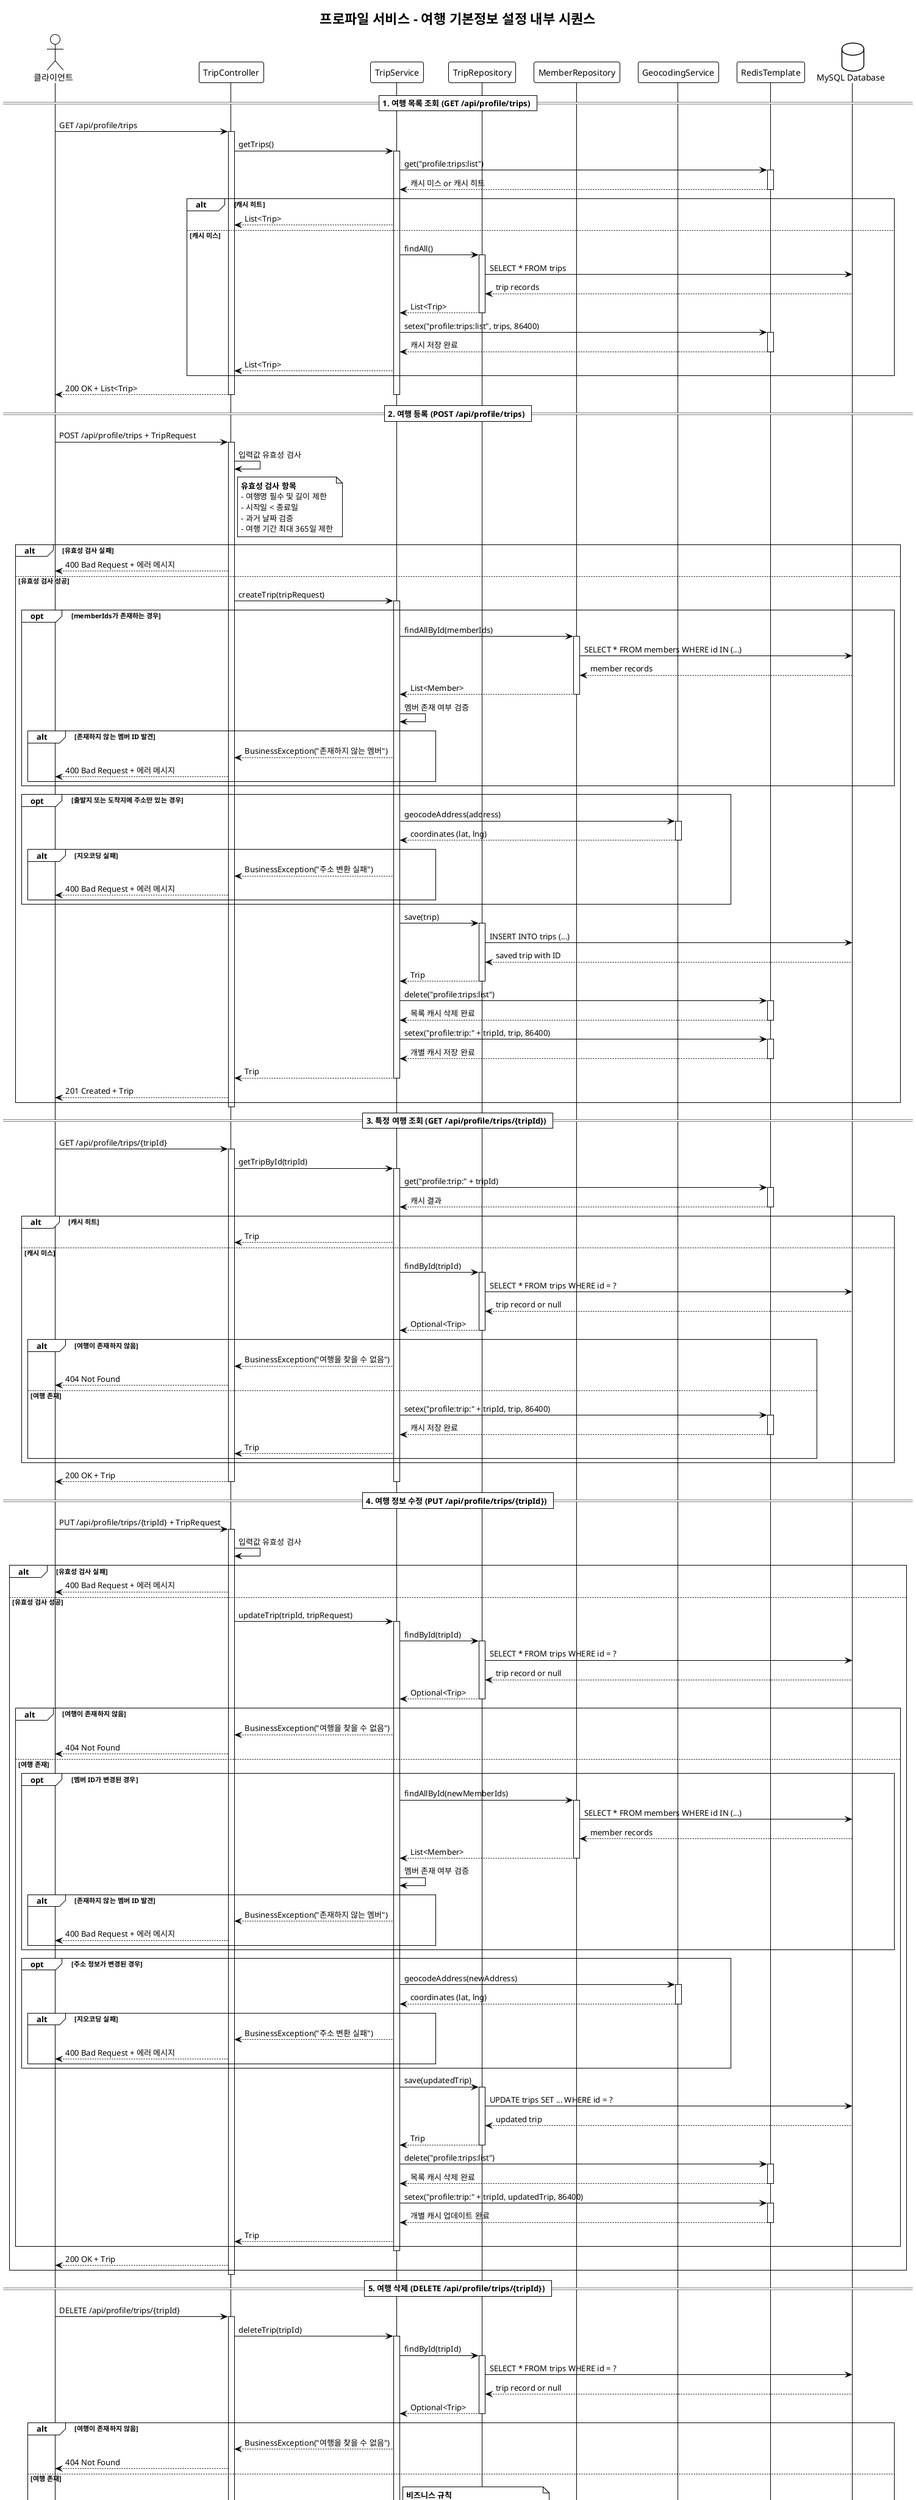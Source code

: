 @startuml
!theme mono

title 프로파일 서비스 - 여행 기본정보 설정 내부 시퀀스

actor "클라이언트" as Client
participant "TripController" as Controller
participant "TripService" as Service
participant "TripRepository" as Repository
participant "MemberRepository" as MemberRepo
participant "GeocodingService" as GeoService
participant "RedisTemplate" as Cache
database "MySQL Database" as DB

== 1. 여행 목록 조회 (GET /api/profile/trips) ==

Client -> Controller : GET /api/profile/trips
activate Controller

Controller -> Service : getTrips()
activate Service

' 캐시에서 여행 목록 조회 시도
Service -> Cache : get("profile:trips:list")
activate Cache
Cache --> Service : 캐시 미스 or 캐시 히트
deactivate Cache

alt 캐시 히트
    Service --> Controller : List<Trip>
else 캐시 미스
    Service -> Repository : findAll()
    activate Repository
    Repository -> DB : SELECT * FROM trips
    DB --> Repository : trip records
    Repository --> Service : List<Trip>
    deactivate Repository
    
    ' 조회 결과를 캐시에 저장 (TTL: 24시간)
    Service -> Cache : setex("profile:trips:list", trips, 86400)
    activate Cache
    Cache --> Service : 캐시 저장 완료
    deactivate Cache
    
    Service --> Controller : List<Trip>
end

Controller --> Client : 200 OK + List<Trip>
deactivate Service
deactivate Controller

== 2. 여행 등록 (POST /api/profile/trips) ==

Client -> Controller : POST /api/profile/trips + TripRequest
activate Controller

' 요청 데이터 검증
Controller -> Controller : 입력값 유효성 검사
note right of Controller
<b>유효성 검사 항목</b>
- 여행명 필수 및 길이 제한
- 시작일 < 종료일
- 과거 날짜 검증
- 여행 기간 최대 365일 제한
end note

alt 유효성 검사 실패
    Controller --> Client : 400 Bad Request + 에러 메시지
else 유효성 검사 성공
    Controller -> Service : createTrip(tripRequest)
    activate Service
    
    ' 멤버 ID 검증 (memberIds가 있는 경우)
    opt memberIds가 존재하는 경우
        Service -> MemberRepo : findAllById(memberIds)
        activate MemberRepo
        MemberRepo -> DB : SELECT * FROM members WHERE id IN (...)
        DB --> MemberRepo : member records
        MemberRepo --> Service : List<Member>
        deactivate MemberRepo
        
        Service -> Service : 멤버 존재 여부 검증
        alt 존재하지 않는 멤버 ID 발견
            Service --> Controller : BusinessException("존재하지 않는 멤버")
            Controller --> Client : 400 Bad Request + 에러 메시지
        end
    end
    
    ' 위치 정보 지오코딩 (주소가 있고 좌표가 없는 경우)
    opt 출발지 또는 도착지에 주소만 있는 경우
        Service -> GeoService : geocodeAddress(address)
        activate GeoService
        GeoService --> Service : coordinates (lat, lng)
        deactivate GeoService
        
        alt 지오코딩 실패
            Service --> Controller : BusinessException("주소 변환 실패")
            Controller --> Client : 400 Bad Request + 에러 메시지
        end
    end
    
    ' 여행 데이터 저장
    Service -> Repository : save(trip)
    activate Repository
    Repository -> DB : INSERT INTO trips (...)
    DB --> Repository : saved trip with ID
    Repository --> Service : Trip
    deactivate Repository
    
    ' 캐시 무효화 및 새 데이터 저장
    Service -> Cache : delete("profile:trips:list")
    activate Cache
    Cache --> Service : 목록 캐시 삭제 완료
    deactivate Cache
    
    Service -> Cache : setex("profile:trip:" + tripId, trip, 86400)
    activate Cache
    Cache --> Service : 개별 캐시 저장 완료
    deactivate Cache
    
    Service --> Controller : Trip
    deactivate Service
    
    Controller --> Client : 201 Created + Trip
end
deactivate Controller

== 3. 특정 여행 조회 (GET /api/profile/trips/{tripId}) ==

Client -> Controller : GET /api/profile/trips/{tripId}
activate Controller

Controller -> Service : getTripById(tripId)
activate Service

' 캐시에서 먼저 조회
Service -> Cache : get("profile:trip:" + tripId)
activate Cache
Cache --> Service : 캐시 결과
deactivate Cache

alt 캐시 히트
    Service --> Controller : Trip
else 캐시 미스
    Service -> Repository : findById(tripId)
    activate Repository
    Repository -> DB : SELECT * FROM trips WHERE id = ?
    DB --> Repository : trip record or null
    Repository --> Service : Optional<Trip>
    deactivate Repository
    
    alt 여행이 존재하지 않음
        Service --> Controller : BusinessException("여행을 찾을 수 없음")
        Controller --> Client : 404 Not Found
    else 여행 존재
        ' 조회된 여행을 캐시에 저장
        Service -> Cache : setex("profile:trip:" + tripId, trip, 86400)
        activate Cache
        Cache --> Service : 캐시 저장 완료
        deactivate Cache
        
        Service --> Controller : Trip
    end
end

Controller --> Client : 200 OK + Trip
deactivate Service
deactivate Controller

== 4. 여행 정보 수정 (PUT /api/profile/trips/{tripId}) ==

Client -> Controller : PUT /api/profile/trips/{tripId} + TripRequest
activate Controller

' 요청 데이터 검증 (등록과 동일)
Controller -> Controller : 입력값 유효성 검사

alt 유효성 검사 실패
    Controller --> Client : 400 Bad Request + 에러 메시지
else 유효성 검사 성공
    Controller -> Service : updateTrip(tripId, tripRequest)
    activate Service
    
    ' 기존 여행 존재 여부 확인
    Service -> Repository : findById(tripId)
    activate Repository
    Repository -> DB : SELECT * FROM trips WHERE id = ?
    DB --> Repository : trip record or null
    Repository --> Service : Optional<Trip>
    deactivate Repository
    
    alt 여행이 존재하지 않음
        Service --> Controller : BusinessException("여행을 찾을 수 없음")
        Controller --> Client : 404 Not Found
    else 여행 존재
        ' 멤버 ID 검증 (변경된 경우)
        opt 멤버 ID가 변경된 경우
            Service -> MemberRepo : findAllById(newMemberIds)
            activate MemberRepo
            MemberRepo -> DB : SELECT * FROM members WHERE id IN (...)
            DB --> MemberRepo : member records
            MemberRepo --> Service : List<Member>
            deactivate MemberRepo
            
            Service -> Service : 멤버 존재 여부 검증
            alt 존재하지 않는 멤버 ID 발견
                Service --> Controller : BusinessException("존재하지 않는 멤버")
                Controller --> Client : 400 Bad Request + 에러 메시지
            end
        end
        
        ' 위치 정보 지오코딩 (주소가 변경된 경우)
        opt 주소 정보가 변경된 경우
            Service -> GeoService : geocodeAddress(newAddress)
            activate GeoService
            GeoService --> Service : coordinates (lat, lng)
            deactivate GeoService
            
            alt 지오코딩 실패
                Service --> Controller : BusinessException("주소 변환 실패")
                Controller --> Client : 400 Bad Request + 에러 메시지
            end
        end
        
        ' 여행 정보 업데이트
        Service -> Repository : save(updatedTrip)
        activate Repository
        Repository -> DB : UPDATE trips SET ... WHERE id = ?
        DB --> Repository : updated trip
        Repository --> Service : Trip
        deactivate Repository
        
        ' 캐시 무효화 및 업데이트
        Service -> Cache : delete("profile:trips:list")
        activate Cache
        Cache --> Service : 목록 캐시 삭제 완료
        deactivate Cache
        
        Service -> Cache : setex("profile:trip:" + tripId, updatedTrip, 86400)
        activate Cache
        Cache --> Service : 개별 캐시 업데이트 완료
        deactivate Cache
        
        Service --> Controller : Trip
    end
    
    deactivate Service
    Controller --> Client : 200 OK + Trip
end
deactivate Controller

== 5. 여행 삭제 (DELETE /api/profile/trips/{tripId}) ==

Client -> Controller : DELETE /api/profile/trips/{tripId}
activate Controller

Controller -> Service : deleteTrip(tripId)
activate Service

' 삭제할 여행 존재 여부 확인
Service -> Repository : findById(tripId)
activate Repository
Repository -> DB : SELECT * FROM trips WHERE id = ?
DB --> Repository : trip record or null
Repository --> Service : Optional<Trip>
deactivate Repository

alt 여행이 존재하지 않음
    Service --> Controller : BusinessException("여행을 찾을 수 없음")
    Controller --> Client : 404 Not Found
else 여행 존재
    ' 여행과 관련된 종속 데이터 확인 (필요시)
    note right of Service
    <b>비즈니스 규칙</b>
    - 진행 중인 일정이 있는 여행은 삭제 불가
    - 삭제 시 관련 이동수단 설정도 함께 삭제
    end note
    
    ' 여행 삭제 실행
    Service -> Repository : deleteById(tripId)
    activate Repository
    Repository -> DB : DELETE FROM trips WHERE id = ?
    Repository -> DB : DELETE FROM transport_settings WHERE trip_id = ?
    DB --> Repository : 삭제 완료
    deactivate Repository
    
    ' 관련 캐시 모두 삭제
    Service -> Cache : delete("profile:trips:list")
    activate Cache
    Cache --> Service : 목록 캐시 삭제 완료
    deactivate Cache
    
    Service -> Cache : delete("profile:trip:" + tripId)
    activate Cache
    Cache --> Service : 개별 캐시 삭제 완료
    deactivate Cache
    
    Service --> Controller : 삭제 완료
end

deactivate Service
Controller --> Client : 204 No Content
deactivate Controller

== 캐시 전략 요약 ==

note over Cache
<b>캐시 키 패턴</b>
- profile:trips:list (여행 목록, TTL: 24시간)
- profile:trip:{tripId} (개별 여행, TTL: 24시간)

<b>캐시 무효화 전략</b>
- 생성/수정/삭제 시 관련 캐시 즉시 무효화
- Write-through 패턴으로 일관성 보장
- 조회 시 Cache-aside 패턴 적용

<b>예외 처리</b>
- 캐시 장애 시에도 DB 조회로 서비스 지속
- 캐시 타임아웃 설정으로 장애 격리
end note

@enduml
